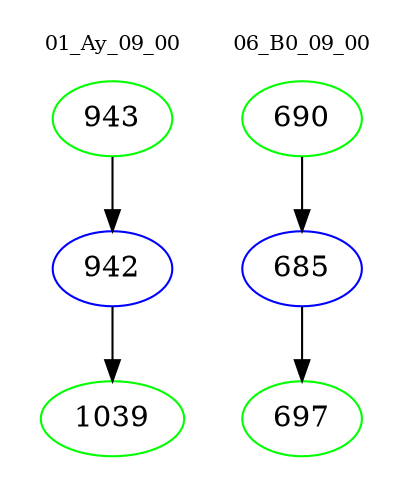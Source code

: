 digraph{
subgraph cluster_0 {
color = white
label = "01_Ay_09_00";
fontsize=10;
T0_943 [label="943", color="green"]
T0_943 -> T0_942 [color="black"]
T0_942 [label="942", color="blue"]
T0_942 -> T0_1039 [color="black"]
T0_1039 [label="1039", color="green"]
}
subgraph cluster_1 {
color = white
label = "06_B0_09_00";
fontsize=10;
T1_690 [label="690", color="green"]
T1_690 -> T1_685 [color="black"]
T1_685 [label="685", color="blue"]
T1_685 -> T1_697 [color="black"]
T1_697 [label="697", color="green"]
}
}
